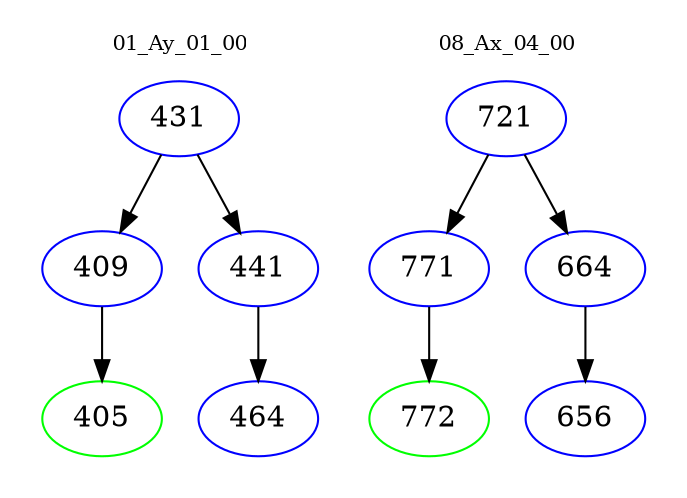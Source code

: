 digraph{
subgraph cluster_0 {
color = white
label = "01_Ay_01_00";
fontsize=10;
T0_431 [label="431", color="blue"]
T0_431 -> T0_409 [color="black"]
T0_409 [label="409", color="blue"]
T0_409 -> T0_405 [color="black"]
T0_405 [label="405", color="green"]
T0_431 -> T0_441 [color="black"]
T0_441 [label="441", color="blue"]
T0_441 -> T0_464 [color="black"]
T0_464 [label="464", color="blue"]
}
subgraph cluster_1 {
color = white
label = "08_Ax_04_00";
fontsize=10;
T1_721 [label="721", color="blue"]
T1_721 -> T1_771 [color="black"]
T1_771 [label="771", color="blue"]
T1_771 -> T1_772 [color="black"]
T1_772 [label="772", color="green"]
T1_721 -> T1_664 [color="black"]
T1_664 [label="664", color="blue"]
T1_664 -> T1_656 [color="black"]
T1_656 [label="656", color="blue"]
}
}
